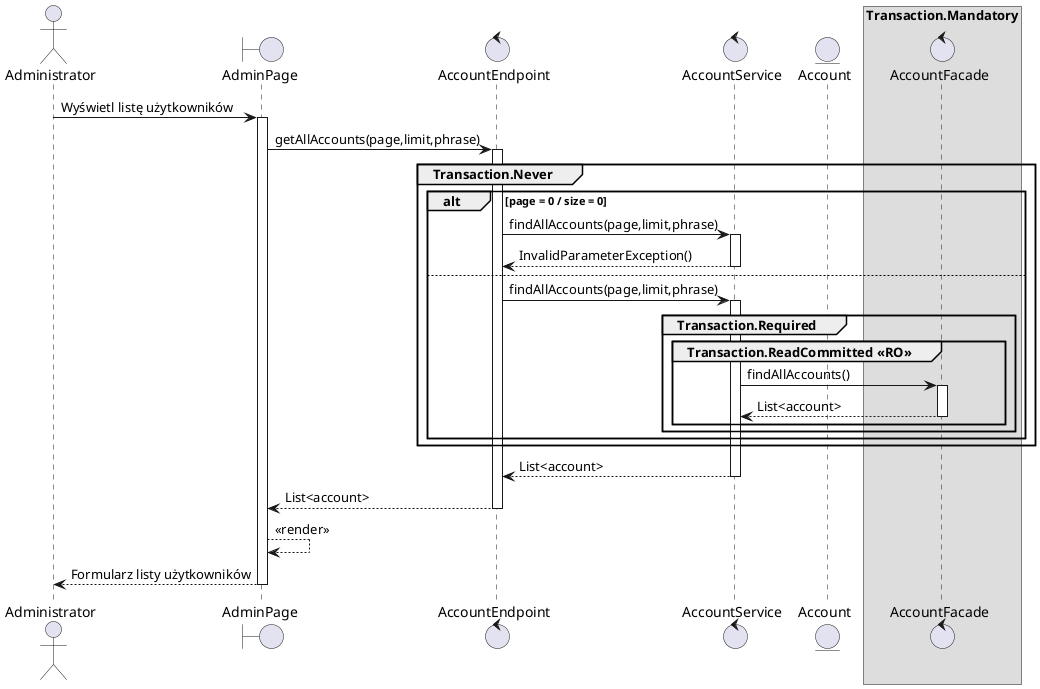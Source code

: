 @startuml MOK.13 przeglądaj listę wszystkich kont

actor Administrator as client
boundary AdminPage as gui
control AccountEndpoint as controller
control AccountService as service
control AccountFacade as facade
entity Account as account

skinparam backgroundcolor transparent
box Transaction.Mandatory 
    participant facade
end box

client -> gui ++ : Wyświetl listę użytkowników
gui -> controller ++ :  getAllAccounts(page,limit,phrase)
group Transaction.Never
    alt page = 0 / size = 0 
    controller -> service ++ : findAllAccounts(page,limit,phrase)
    return InvalidParameterException()
    else
    controller -> service ++ : findAllAccounts(page,limit,phrase)
    group Transaction.Required
        group Transaction.ReadCommitted <<RO>>
            service -> facade ++ : findAllAccounts()
            return List<account>
        end
    end
    end
end
return List<account>
return List<account>
gui --> gui : <<render>>
return Formularz listy użytkowników
